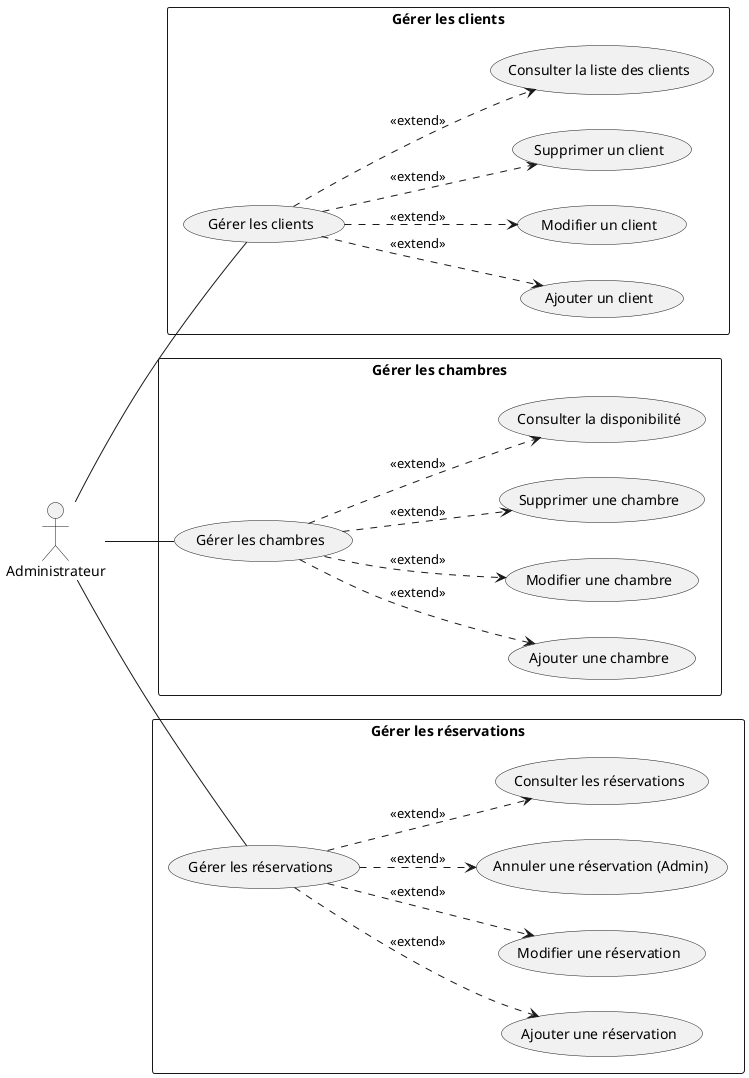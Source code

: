 @startuml
left to right direction

actor Administrateur

rectangle "Gérer les clients" {
  usecase "Gérer les clients" as UC6
  usecase "Ajouter un client" as UC6_1
  usecase "Modifier un client" as UC6_2
  usecase "Supprimer un client" as UC6_3
  usecase "Consulter la liste des clients" as UC6_4
  
  UC6 ..> UC6_1 : <<extend>>
  UC6 ..> UC6_2 : <<extend>>
  UC6 ..> UC6_3 : <<extend>>
  UC6 ..> UC6_4 : <<extend>>
}

rectangle "Gérer les chambres" {
  usecase "Gérer les chambres" as UC7
  usecase "Ajouter une chambre" as UC7_1
  usecase "Modifier une chambre" as UC7_2
  usecase "Supprimer une chambre" as UC7_3
  usecase "Consulter la disponibilité" as UC7_4

  UC7 ..> UC7_1 : <<extend>>
  UC7 ..> UC7_2 : <<extend>>
  UC7 ..> UC7_3 : <<extend>>
  UC7 ..> UC7_4 : <<extend>>
}

rectangle "Gérer les réservations" {
  usecase "Gérer les réservations" as UC8
  usecase "Ajouter une réservation" as UC8_1
  usecase "Modifier une réservation" as UC8_2
  usecase "Annuler une réservation (Admin)" as UC8_3
  usecase "Consulter les réservations" as UC8_4

  UC8 ..> UC8_1 : <<extend>>
  UC8 ..> UC8_2 : <<extend>>
  UC8 ..> UC8_3 : <<extend>>
  UC8 ..> UC8_4 : <<extend>>
}

Administrateur -- UC6
Administrateur -- UC7
Administrateur -- UC8
@enduml